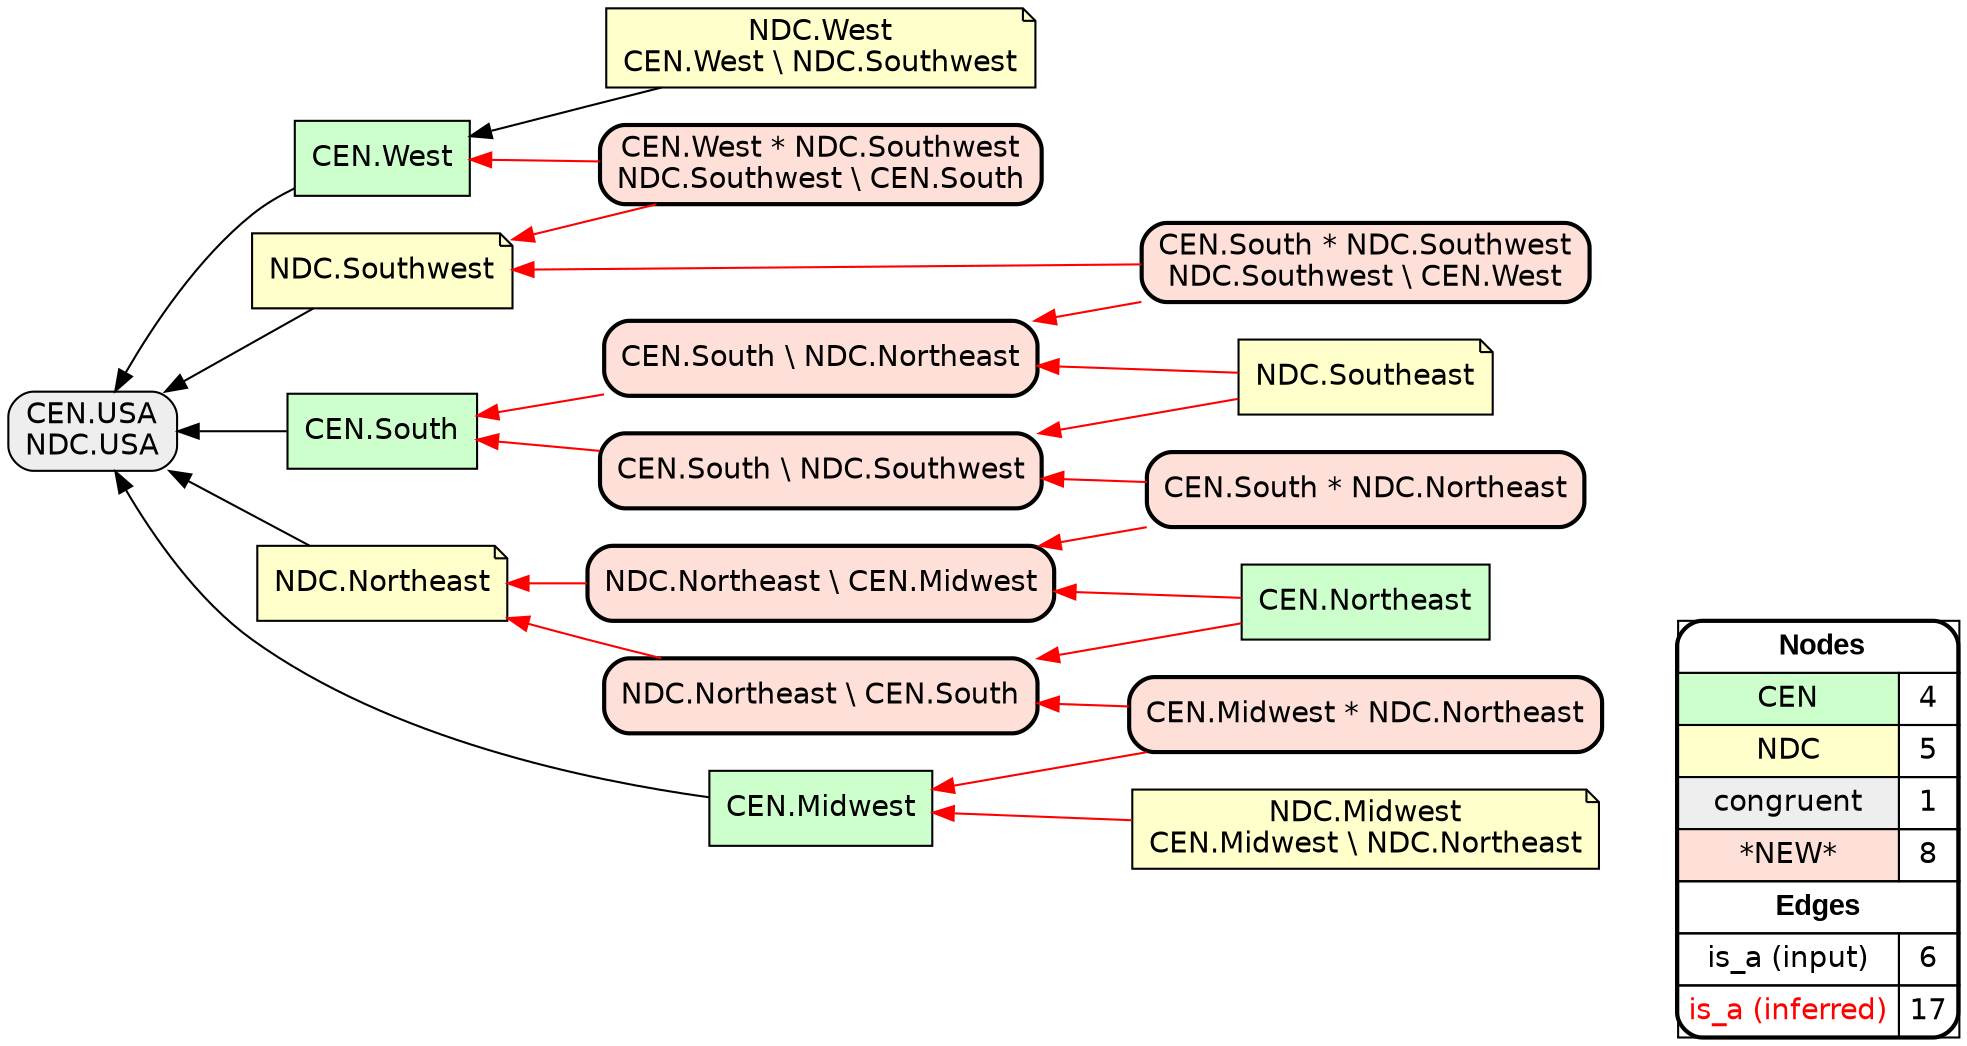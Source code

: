digraph{
rankdir=RL
node[shape=box style=filled fillcolor="#CCFFCC" fontname="helvetica"] 
"CEN.West"
"CEN.Northeast"
"CEN.South"
"CEN.Midwest"
node[shape=note style=filled fillcolor="#FFFFCC" fontname="helvetica"] 
"NDC.West\nCEN.West \\ NDC.Southwest"
"NDC.Southwest"
"NDC.Midwest\nCEN.Midwest \\ NDC.Northeast"
"NDC.Northeast"
"NDC.Southeast"
node[shape=box style="filled,rounded" fillcolor="#EEEEEE" fontname="helvetica"] 
"CEN.USA\nNDC.USA"
node[shape=box style="filled,rounded,bold" fillcolor="#FFE0D8" fontname="helvetica"] 
"NDC.Northeast \\ CEN.Midwest"
"CEN.West * NDC.Southwest\nNDC.Southwest \\ CEN.South"
"CEN.South \\ NDC.Southwest"
"CEN.Midwest * NDC.Northeast"
"CEN.South \\ NDC.Northeast"
"CEN.South * NDC.Southwest\nNDC.Southwest \\ CEN.West"
"CEN.South * NDC.Northeast"
"NDC.Northeast \\ CEN.South"
edge[arrowhead=normal style=dotted color="#000000" constraint=true penwidth=1]
edge[arrowhead=normal style=solid color="#000000" constraint=true penwidth=1]
"CEN.Midwest" -> "CEN.USA\nNDC.USA"
"NDC.Northeast" -> "CEN.USA\nNDC.USA"
"CEN.South" -> "CEN.USA\nNDC.USA"
"CEN.West" -> "CEN.USA\nNDC.USA"
"NDC.Southwest" -> "CEN.USA\nNDC.USA"
"NDC.West\nCEN.West \\ NDC.Southwest" -> "CEN.West"
edge[arrowhead=normal style=solid color="#FF0000" constraint=true penwidth=1]
"CEN.South * NDC.Southwest\nNDC.Southwest \\ CEN.West" -> "CEN.South \\ NDC.Northeast"
"CEN.South \\ NDC.Northeast" -> "CEN.South"
"NDC.Southeast" -> "CEN.South \\ NDC.Southwest"
"CEN.Midwest * NDC.Northeast" -> "CEN.Midwest"
"NDC.Northeast \\ CEN.Midwest" -> "NDC.Northeast"
"CEN.Northeast" -> "NDC.Northeast \\ CEN.Midwest"
"CEN.South \\ NDC.Southwest" -> "CEN.South"
"CEN.Midwest * NDC.Northeast" -> "NDC.Northeast \\ CEN.South"
"CEN.South * NDC.Southwest\nNDC.Southwest \\ CEN.West" -> "NDC.Southwest"
"NDC.Northeast \\ CEN.South" -> "NDC.Northeast"
"NDC.Midwest\nCEN.Midwest \\ NDC.Northeast" -> "CEN.Midwest"
"CEN.Northeast" -> "NDC.Northeast \\ CEN.South"
"CEN.West * NDC.Southwest\nNDC.Southwest \\ CEN.South" -> "NDC.Southwest"
"CEN.South * NDC.Northeast" -> "NDC.Northeast \\ CEN.Midwest"
"CEN.West * NDC.Southwest\nNDC.Southwest \\ CEN.South" -> "CEN.West"
"CEN.South * NDC.Northeast" -> "CEN.South \\ NDC.Southwest"
"NDC.Southeast" -> "CEN.South \\ NDC.Northeast"
node[shape=box] 
{rank=source Legend [fillcolor= white margin=0 label=< 
 <TABLE BORDER="0" CELLBORDER="1" CELLSPACING="0" CELLPADDING="4"> 
<TR> <TD COLSPAN="2"><font face="Arial Black"> Nodes</font></TD> </TR> 
<TR> 
 <TD bgcolor="#CCFFCC" fontname="helvetica">CEN</TD> 
 <TD>4</TD> 
 </TR> 
<TR> 
 <TD bgcolor="#FFFFCC" fontname="helvetica">NDC</TD> 
 <TD>5</TD> 
 </TR> 
<TR> 
 <TD bgcolor="#EEEEEE" fontname="helvetica">congruent</TD> 
 <TD>1</TD> 
 </TR> 
<TR> 
 <TD bgcolor="#FFE0D8" fontname="helvetica">*NEW*</TD> 
 <TD>8</TD> 
 </TR> 
<TR> <TD COLSPAN="2"><font face = "Arial Black"> Edges </font></TD> </TR> 
<TR> 
 <TD><font color ="#000000">is_a (input)</font></TD><TD>6</TD>
</TR>
<TR> 
 <TD><font color ="#FF0000">is_a (inferred)</font></TD><TD>17</TD>
</TR>
</TABLE> 
 >] } 
}